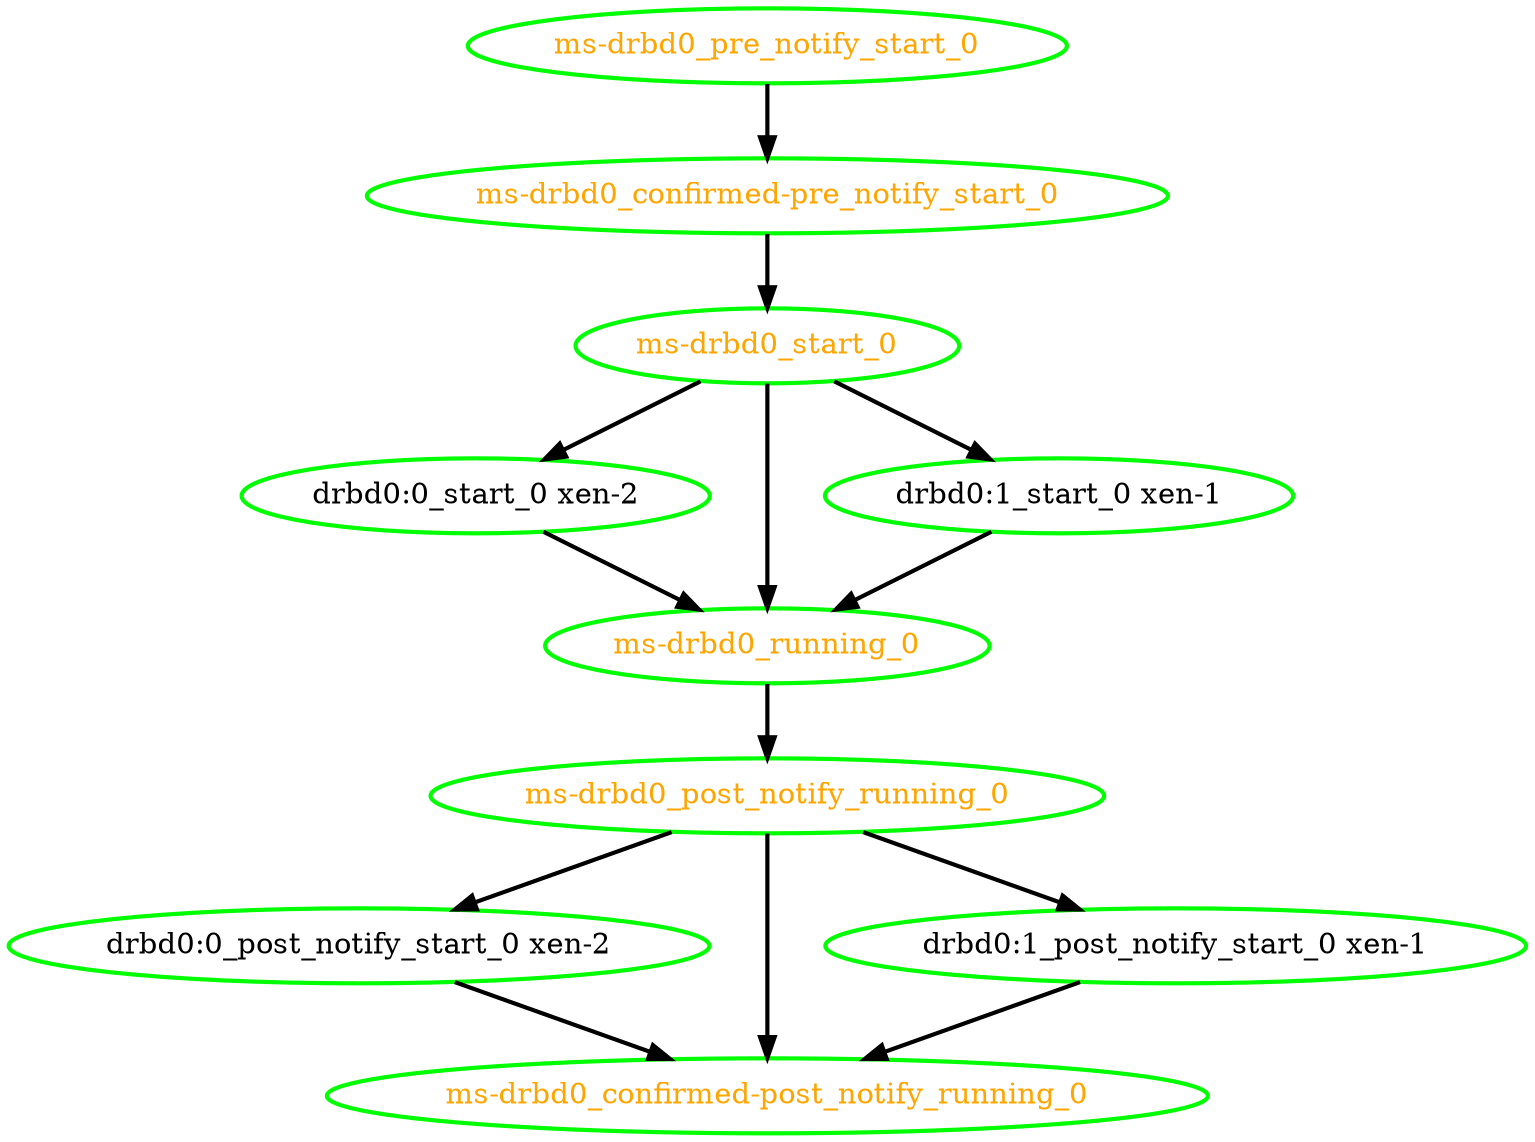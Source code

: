  digraph "g" {
"drbd0:0_post_notify_start_0 xen-2" -> "ms-drbd0_confirmed-post_notify_running_0" [ style = bold]
"drbd0:0_post_notify_start_0 xen-2" [ style=bold color="green" fontcolor="black"  ]
"drbd0:0_start_0 xen-2" -> "ms-drbd0_running_0" [ style = bold]
"drbd0:0_start_0 xen-2" [ style=bold color="green" fontcolor="black"  ]
"drbd0:1_post_notify_start_0 xen-1" -> "ms-drbd0_confirmed-post_notify_running_0" [ style = bold]
"drbd0:1_post_notify_start_0 xen-1" [ style=bold color="green" fontcolor="black"  ]
"drbd0:1_start_0 xen-1" -> "ms-drbd0_running_0" [ style = bold]
"drbd0:1_start_0 xen-1" [ style=bold color="green" fontcolor="black"  ]
"ms-drbd0_confirmed-post_notify_running_0" [ style=bold color="green" fontcolor="orange"  ]
"ms-drbd0_confirmed-pre_notify_start_0" -> "ms-drbd0_start_0" [ style = bold]
"ms-drbd0_confirmed-pre_notify_start_0" [ style=bold color="green" fontcolor="orange"  ]
"ms-drbd0_post_notify_running_0" -> "drbd0:0_post_notify_start_0 xen-2" [ style = bold]
"ms-drbd0_post_notify_running_0" -> "drbd0:1_post_notify_start_0 xen-1" [ style = bold]
"ms-drbd0_post_notify_running_0" -> "ms-drbd0_confirmed-post_notify_running_0" [ style = bold]
"ms-drbd0_post_notify_running_0" [ style=bold color="green" fontcolor="orange"  ]
"ms-drbd0_pre_notify_start_0" -> "ms-drbd0_confirmed-pre_notify_start_0" [ style = bold]
"ms-drbd0_pre_notify_start_0" [ style=bold color="green" fontcolor="orange"  ]
"ms-drbd0_running_0" -> "ms-drbd0_post_notify_running_0" [ style = bold]
"ms-drbd0_running_0" [ style=bold color="green" fontcolor="orange"  ]
"ms-drbd0_start_0" -> "drbd0:0_start_0 xen-2" [ style = bold]
"ms-drbd0_start_0" -> "drbd0:1_start_0 xen-1" [ style = bold]
"ms-drbd0_start_0" -> "ms-drbd0_running_0" [ style = bold]
"ms-drbd0_start_0" [ style=bold color="green" fontcolor="orange"  ]
}
